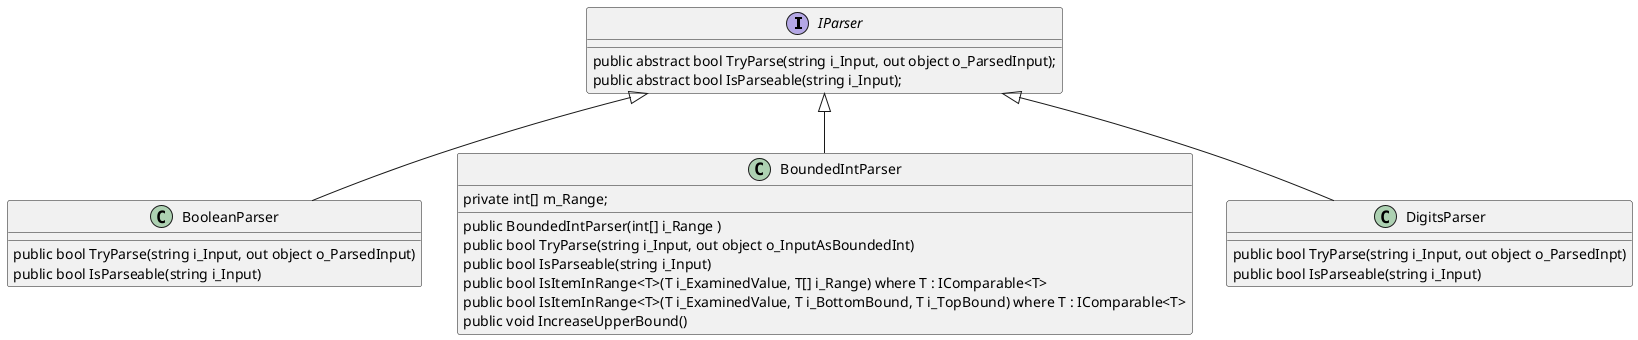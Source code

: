 @startuml
interface IParser
{
    public abstract bool TryParse(string i_Input, out object o_ParsedInput);
    public abstract bool IsParseable(string i_Input);
}

class BooleanParser
{
        public bool TryParse(string i_Input, out object o_ParsedInput)
        public bool IsParseable(string i_Input)
}

class BoundedIntParser{
        private int[] m_Range;
        public BoundedIntParser(int[] i_Range )
        public bool TryParse(string i_Input, out object o_InputAsBoundedInt)
        public bool IsParseable(string i_Input)
        public bool IsItemInRange<T>(T i_ExaminedValue, T[] i_Range) where T : IComparable<T>
        public bool IsItemInRange<T>(T i_ExaminedValue, T i_BottomBound, T i_TopBound) where T : IComparable<T>
        public void IncreaseUpperBound()
}

class DigitsParser
{
        public bool TryParse(string i_Input, out object o_ParsedInpt)
        public bool IsParseable(string i_Input)
}

IParser <|--BooleanParser
IParser <|-- BoundedIntParser
IParser <|-- DigitsParser
@enduml